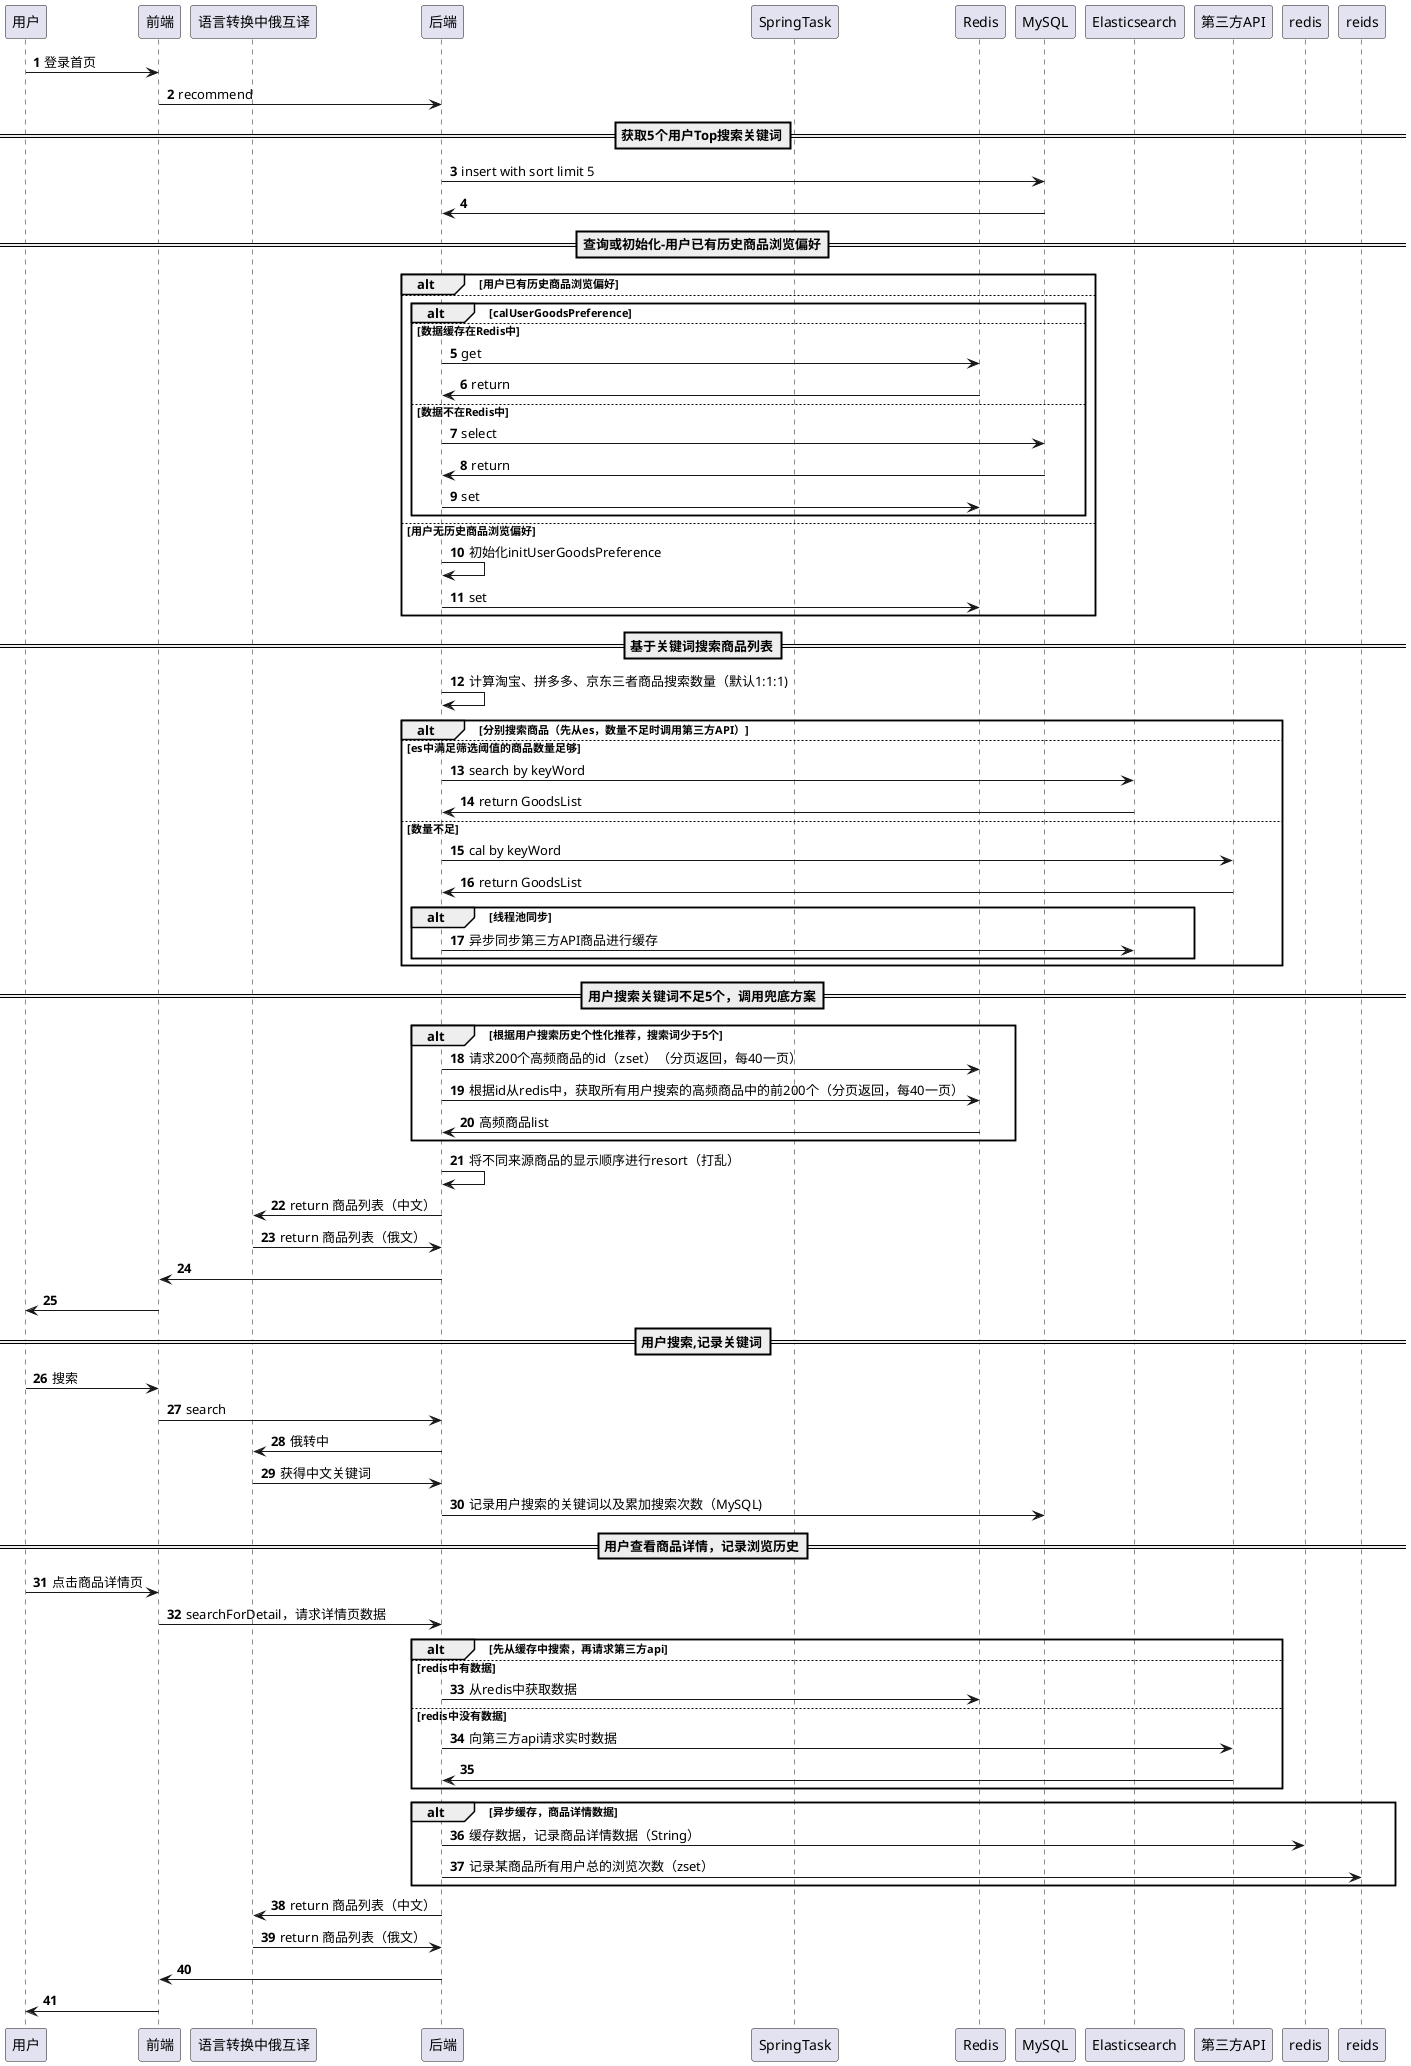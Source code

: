 @startuml
'https://plantuml.com/sequence-diagram

autonumber

participant 用户 as u
participant 前端 as f
participant 语言转换中俄互译 as trans
participant 后端 as b
participant SpringTask as t
participant Redis as r
participant MySQL as m
participant Elasticsearch as e
participant 第三方API as api

u -> f : 登录首页
f -> b : recommend

==获取5个用户Top搜索关键词==
b -> m : insert with sort limit 5
m -> b

==查询或初始化-用户已有历史商品浏览偏好==
alt 用户已有历史商品浏览偏好
    else
    alt calUserGoodsPreference
    else 数据缓存在Redis中
        b -> r : get
        r -> b : return
    else 数据不在Redis中
        b -> m : select
        m -> b : return
        b -> r : set
    end
else 用户无历史商品浏览偏好
    b -> b : 初始化initUserGoodsPreference
    b -> r : set 
end

==基于关键词搜索商品列表==
b -> b : 计算淘宝、拼多多、京东三者商品搜索数量（默认1:1:1)
alt 分别搜索商品（先从es，数量不足时调用第三方API）
else es中满足筛选阈值的商品数量足够
b -> e : search by keyWord
e -> b : return GoodsList
else 数量不足
b -> api : cal by keyWord
api -> b : return GoodsList
    alt 线程池同步
        b -> e : 异步同步第三方API商品进行缓存
    end
end

==用户搜索关键词不足5个，调用兜底方案==
alt 根据用户搜索历史个性化推荐，搜索词少于5个
b -> r : 请求200个高频商品的id（zset）（分页返回，每40一页）
b -> r : 根据id从redis中，获取所有用户搜索的高频商品中的前200个（分页返回，每40一页）
r -> b : 高频商品list
end

b -> b : 将不同来源商品的显示顺序进行resort（打乱）

b -> trans : return 商品列表（中文）
trans -> b : return 商品列表（俄文）
b -> f 
f -> u


==用户搜索,记录关键词==
u -> f : 搜索
f -> b : search
b -> trans : 俄转中
trans -> b : 获得中文关键词
b -> m : 记录用户搜索的关键词以及累加搜索次数（MySQL)

==用户查看商品详情，记录浏览历史==
u -> f : 点击商品详情页
f -> b : searchForDetail，请求详情页数据
alt 先从缓存中搜索，再请求第三方api
else redis中有数据
b -> r : 从redis中获取数据
else redis中没有数据
b -> api : 向第三方api请求实时数据
api -> b
end
alt 异步缓存，商品详情数据
b -> redis : 缓存数据，记录商品详情数据（String）
b -> reids : 记录某商品所有用户总的浏览次数（zset）
end
b -> trans : return 商品列表（中文）
trans -> b : return 商品列表（俄文）
b -> f 
f -> u

@enduml